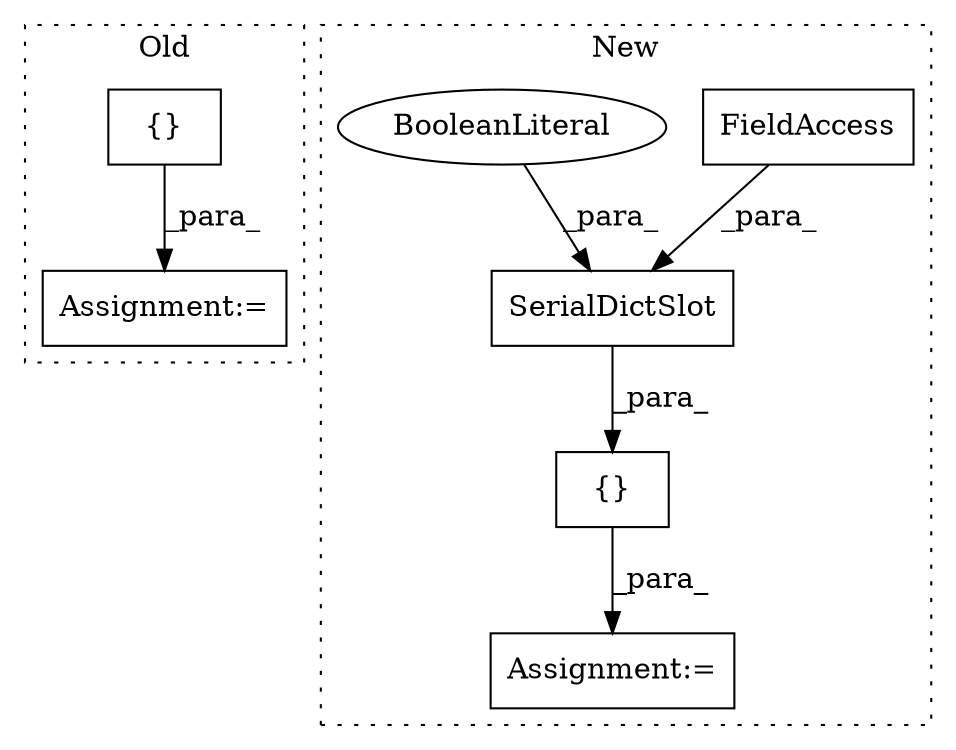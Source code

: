 digraph G {
subgraph cluster0 {
1 [label="{}" a="4" s="298" l="2" shape="box"];
6 [label="Assignment:=" a="7" s="284" l="1" shape="box"];
label = "Old";
style="dotted";
}
subgraph cluster1 {
2 [label="SerialDictSlot" a="32" s="431,477" l="15,1" shape="box"];
3 [label="{}" a="4" s="383,478" l="1,1" shape="box"];
4 [label="FieldAccess" a="22" s="446" l="26" shape="box"];
5 [label="BooleanLiteral" a="9" s="473" l="4" shape="ellipse"];
7 [label="Assignment:=" a="7" s="365" l="1" shape="box"];
label = "New";
style="dotted";
}
1 -> 6 [label="_para_"];
2 -> 3 [label="_para_"];
3 -> 7 [label="_para_"];
4 -> 2 [label="_para_"];
5 -> 2 [label="_para_"];
}